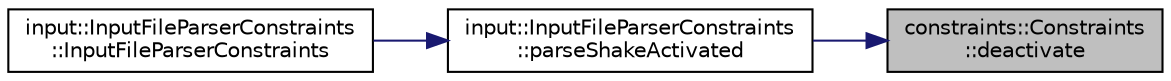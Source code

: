 digraph "constraints::Constraints::deactivate"
{
 // LATEX_PDF_SIZE
  edge [fontname="Helvetica",fontsize="10",labelfontname="Helvetica",labelfontsize="10"];
  node [fontname="Helvetica",fontsize="10",shape=record];
  rankdir="RL";
  Node1 [label="constraints::Constraints\l::deactivate",height=0.2,width=0.4,color="black", fillcolor="grey75", style="filled", fontcolor="black",tooltip=" "];
  Node1 -> Node2 [dir="back",color="midnightblue",fontsize="10",style="solid",fontname="Helvetica"];
  Node2 [label="input::InputFileParserConstraints\l::parseShakeActivated",height=0.2,width=0.4,color="black", fillcolor="white", style="filled",URL="$classinput_1_1InputFileParserConstraints.html#ab53571a4ea016dde85a2c0638c908c33",tooltip="parsing if shake is activated"];
  Node2 -> Node3 [dir="back",color="midnightblue",fontsize="10",style="solid",fontname="Helvetica"];
  Node3 [label="input::InputFileParserConstraints\l::InputFileParserConstraints",height=0.2,width=0.4,color="black", fillcolor="white", style="filled",URL="$classinput_1_1InputFileParserConstraints.html#a17f17aa7d3c6844b40ad1d4ed207367b",tooltip="Construct a new Input File Parser Constraints:: Input File Parser Constraints object."];
}
